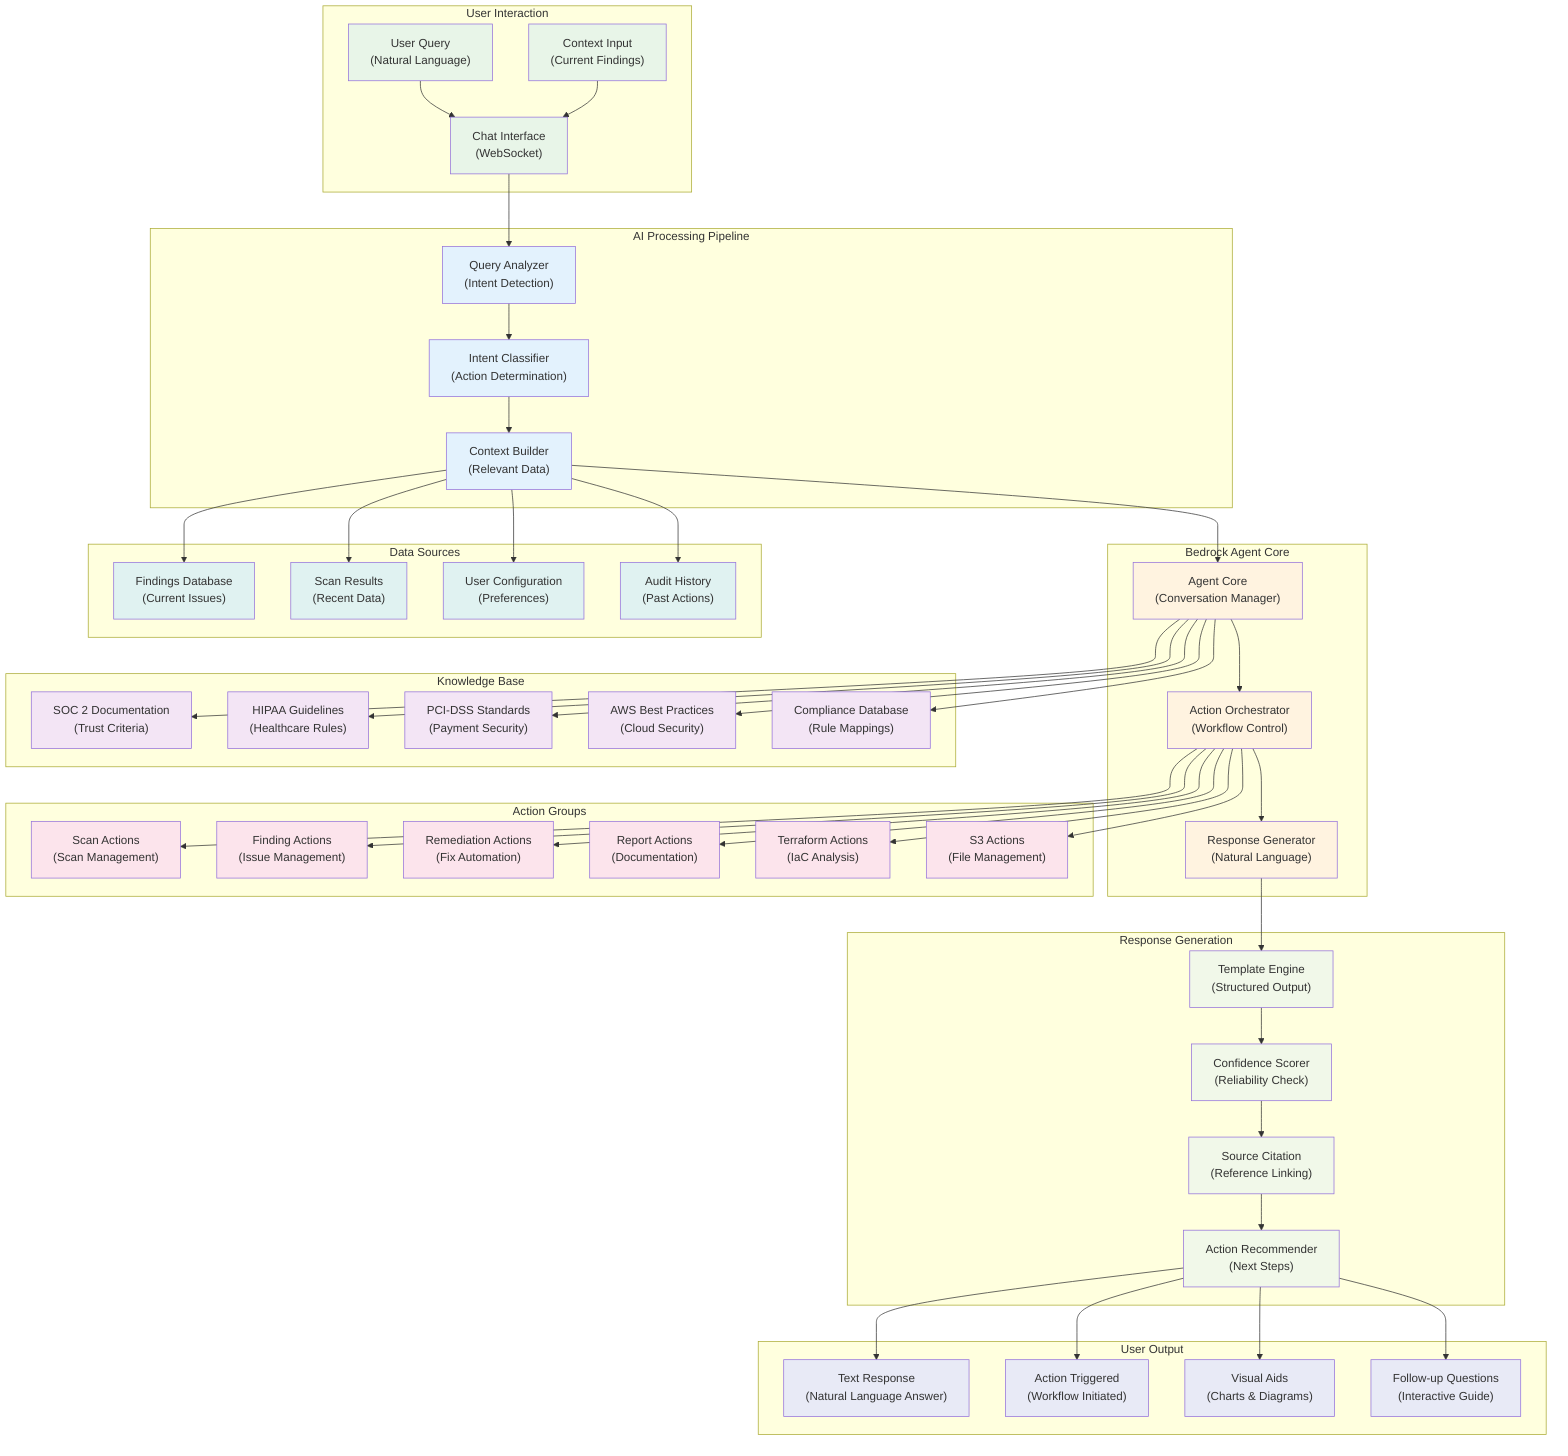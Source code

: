 graph TB
    %% User Input
    subgraph "User Interaction"
        USER_QUERY["User Query<br/>(Natural Language)"]
        CHAT_INTERFACE["Chat Interface<br/>(WebSocket)"]
        CONTEXT_INPUT["Context Input<br/>(Current Findings)"]
    end

    %% AI Processing Pipeline
    subgraph "AI Processing Pipeline"
        QUERY_ANALYZER["Query Analyzer<br/>(Intent Detection)"]
        INTENT_CLASSIFIER["Intent Classifier<br/>(Action Determination)"]
        CONTEXT_BUILDER["Context Builder<br/>(Relevant Data)"]
    end

    %% Bedrock Agent
    subgraph "Bedrock Agent Core"
        AGENT_CORE["Agent Core<br/>(Conversation Manager)"]
        ORCHESTRATOR["Action Orchestrator<br/>(Workflow Control)"]
        RESPONSE_GENERATOR["Response Generator<br/>(Natural Language)"]
    end

    %% Action Groups
    subgraph "Action Groups"
        SCAN_ACTION["Scan Actions<br/>(Scan Management)"]
        FINDING_ACTION["Finding Actions<br/>(Issue Management)"]
        REMEDIATION_ACTION["Remediation Actions<br/>(Fix Automation)"]
        REPORT_ACTION["Report Actions<br/>(Documentation)"]
        TERRAFORM_ACTION["Terraform Actions<br/>(IaC Analysis)"]
        S3_ACTION["S3 Actions<br/>(File Management)"]
    end

    %% Knowledge Base
    subgraph "Knowledge Base"
        SOC2_DOCS["SOC 2 Documentation<br/>(Trust Criteria)"]
        HIPAA_DOCS["HIPAA Guidelines<br/>(Healthcare Rules)"]
        PCI_DOCS["PCI-DSS Standards<br/>(Payment Security)"]
        AWS_DOCS["AWS Best Practices<br/>(Cloud Security)"]
        COMPLIANCE_DB["Compliance Database<br/>(Rule Mappings)"]
    end

    %% Data Sources
    subgraph "Data Sources"
        FINDINGS_DB["Findings Database<br/>(Current Issues)"]
        SCAN_RESULTS["Scan Results<br/>(Recent Data)"]
        USER_CONFIG["User Configuration<br/>(Preferences)"]
        AUDIT_HISTORY["Audit History<br/>(Past Actions)"]
    end

    %% Response Generation
    subgraph "Response Generation"
        TEMPLATE_ENGINE["Template Engine<br/>(Structured Output)"]
        CONFIDENCE_SCORER["Confidence Scorer<br/>(Reliability Check)"]
        SOURCE_CITATION["Source Citation<br/>(Reference Linking)"]
        ACTION_RECOMMENDER["Action Recommender<br/>(Next Steps)"]
    end

    %% User Output
    subgraph "User Output"
        TEXT_RESPONSE["Text Response<br/>(Natural Language Answer)"]
        ACTION_TRIGGERED["Action Triggered<br/>(Workflow Initiated)"]
        VISUAL_AIDS["Visual Aids<br/>(Charts & Diagrams)"]
        FOLLOW_UP["Follow-up Questions<br/>(Interactive Guide)"]
    end

    %% Flow Connections
    USER_QUERY --> CHAT_INTERFACE
    CONTEXT_INPUT --> CHAT_INTERFACE
    CHAT_INTERFACE --> QUERY_ANALYZER

    QUERY_ANALYZER --> INTENT_CLASSIFIER
    INTENT_CLASSIFIER --> CONTEXT_BUILDER
    CONTEXT_BUILDER --> AGENT_CORE

    AGENT_CORE --> ORCHESTRATOR
    ORCHESTRATOR --> RESPONSE_GENERATOR

    ORCHESTRATOR --> SCAN_ACTION
    ORCHESTRATOR --> FINDING_ACTION
    ORCHESTRATOR --> REMEDIATION_ACTION
    ORCHESTRATOR --> REPORT_ACTION
    ORCHESTRATOR --> TERRAFORM_ACTION
    ORCHESTRATOR --> S3_ACTION

    AGENT_CORE --> SOC2_DOCS
    AGENT_CORE --> HIPAA_DOCS
    AGENT_CORE --> PCI_DOCS
    AGENT_CORE --> AWS_DOCS
    AGENT_CORE --> COMPLIANCE_DB

    CONTEXT_BUILDER --> FINDINGS_DB
    CONTEXT_BUILDER --> SCAN_RESULTS
    CONTEXT_BUILDER --> USER_CONFIG
    CONTEXT_BUILDER --> AUDIT_HISTORY

    RESPONSE_GENERATOR --> TEMPLATE_ENGINE
    TEMPLATE_ENGINE --> CONFIDENCE_SCORER
    CONFIDENCE_SCORER --> SOURCE_CITATION
    SOURCE_CITATION --> ACTION_RECOMMENDER

    ACTION_RECOMMENDER --> TEXT_RESPONSE
    ACTION_RECOMMENDER --> ACTION_TRIGGERED
    ACTION_RECOMMENDER --> VISUAL_AIDS
    ACTION_RECOMMENDER --> FOLLOW_UP

    %% Styling
    classDef interaction fill:#e8f5e8
    classDef processing fill:#e3f2fd
    classDef bedrock fill:#fff3e0
    classDef actions fill:#fce4ec
    classDef knowledge fill:#f3e5f5
    classDef data fill:#e0f2f1
    classDef response fill:#f1f8e9
    classDef output fill:#e8eaf6

    class USER_QUERY,CHAT_INTERFACE,CONTEXT_INPUT interaction
    class QUERY_ANALYZER,INTENT_CLASSIFIER,CONTEXT_BUILDER processing
    class AGENT_CORE,ORCHESTRATOR,RESPONSE_GENERATOR bedrock
    class SCAN_ACTION,FINDING_ACTION,REMEDIATION_ACTION,REPORT_ACTION,TERRAFORM_ACTION,S3_ACTION actions
    class SOC2_DOCS,HIPAA_DOCS,PCI_DOCS,AWS_DOCS,COMPLIANCE_DB knowledge
    class FINDINGS_DB,SCAN_RESULTS,USER_CONFIG,AUDIT_HISTORY data
    class TEMPLATE_ENGINE,CONFIDENCE_SCORER,SOURCE_CITATION,ACTION_RECOMMENDER response
    class TEXT_RESPONSE,ACTION_TRIGGERED,VISUAL_AIDS,FOLLOW_UP output